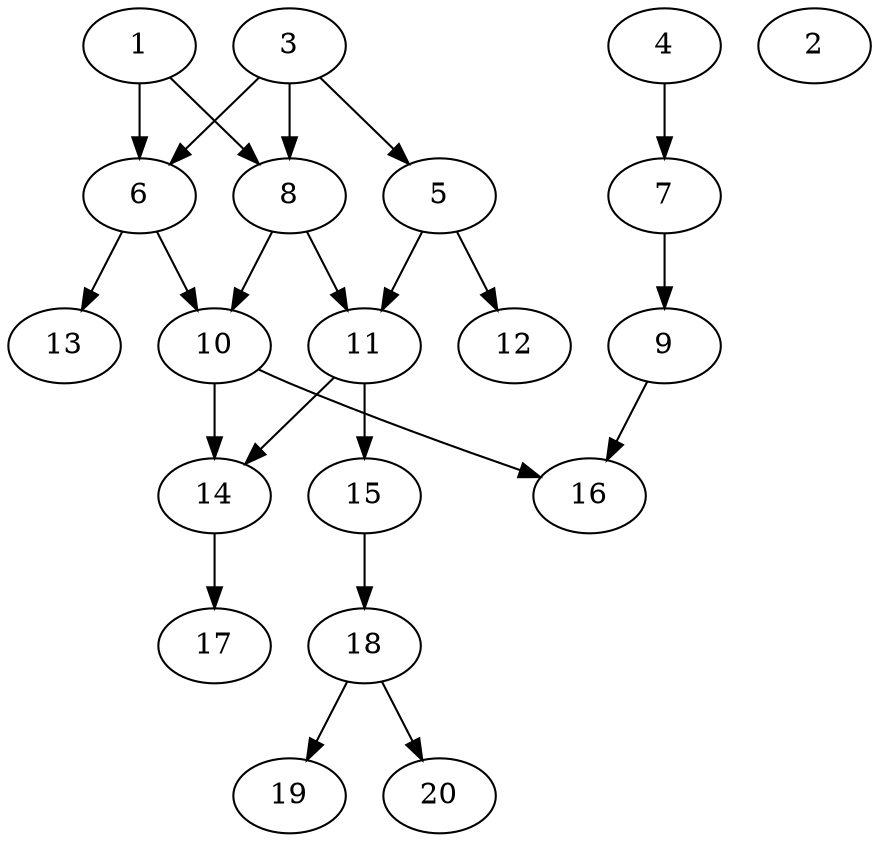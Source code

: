 // DAG automatically generated by daggen at Sat Jul 27 15:37:47 2019
// ./daggen --dot -n 20 --ccr 0.5 --fat 0.5 --regular 0.5 --density 0.4 --mindata 5242880 --maxdata 52428800 
digraph G {
  1 [size="31004672", alpha="0.01", expect_size="15502336"] 
  1 -> 6 [size ="15502336"]
  1 -> 8 [size ="15502336"]
  2 [size="11245568", alpha="0.08", expect_size="5622784"] 
  3 [size="17356800", alpha="0.06", expect_size="8678400"] 
  3 -> 5 [size ="8678400"]
  3 -> 6 [size ="8678400"]
  3 -> 8 [size ="8678400"]
  4 [size="95668224", alpha="0.04", expect_size="47834112"] 
  4 -> 7 [size ="47834112"]
  5 [size="68802560", alpha="0.17", expect_size="34401280"] 
  5 -> 11 [size ="34401280"]
  5 -> 12 [size ="34401280"]
  6 [size="52258816", alpha="0.20", expect_size="26129408"] 
  6 -> 10 [size ="26129408"]
  6 -> 13 [size ="26129408"]
  7 [size="65968128", alpha="0.11", expect_size="32984064"] 
  7 -> 9 [size ="32984064"]
  8 [size="93935616", alpha="0.13", expect_size="46967808"] 
  8 -> 10 [size ="46967808"]
  8 -> 11 [size ="46967808"]
  9 [size="50257920", alpha="0.04", expect_size="25128960"] 
  9 -> 16 [size ="25128960"]
  10 [size="43233280", alpha="0.07", expect_size="21616640"] 
  10 -> 14 [size ="21616640"]
  10 -> 16 [size ="21616640"]
  11 [size="60231680", alpha="0.09", expect_size="30115840"] 
  11 -> 14 [size ="30115840"]
  11 -> 15 [size ="30115840"]
  12 [size="67014656", alpha="0.08", expect_size="33507328"] 
  13 [size="10500096", alpha="0.14", expect_size="5250048"] 
  14 [size="37076992", alpha="0.17", expect_size="18538496"] 
  14 -> 17 [size ="18538496"]
  15 [size="56326144", alpha="0.03", expect_size="28163072"] 
  15 -> 18 [size ="28163072"]
  16 [size="42303488", alpha="0.10", expect_size="21151744"] 
  17 [size="42031104", alpha="0.05", expect_size="21015552"] 
  18 [size="93509632", alpha="0.14", expect_size="46754816"] 
  18 -> 19 [size ="46754816"]
  18 -> 20 [size ="46754816"]
  19 [size="60471296", alpha="0.15", expect_size="30235648"] 
  20 [size="81555456", alpha="0.05", expect_size="40777728"] 
}
